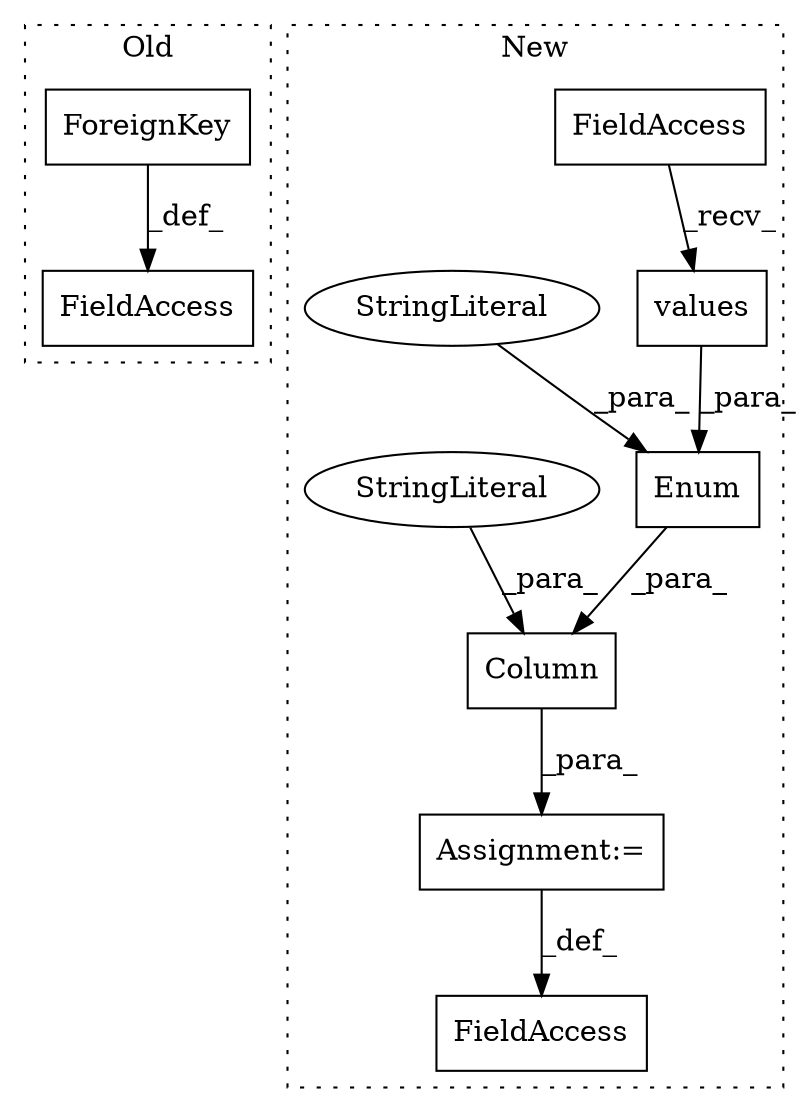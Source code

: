 digraph G {
subgraph cluster0 {
1 [label="ForeignKey" a="32" s="8761,8805" l="11,1" shape="box"];
6 [label="FieldAccess" a="22" s="8729" l="16" shape="box"];
label = "Old";
style="dotted";
}
subgraph cluster1 {
2 [label="values" a="32" s="12192" l="8" shape="box"];
3 [label="Enum" a="32" s="12146,12228" l="5,1" shape="box"];
4 [label="Column" a="32" s="12139,12844" l="7,1" shape="box"];
5 [label="FieldAccess" a="22" s="12125" l="13" shape="box"];
7 [label="FieldAccess" a="22" s="12151" l="4" shape="box"];
8 [label="Assignment:=" a="7" s="12138" l="1" shape="box"];
9 [label="StringLiteral" a="45" s="12201" l="27" shape="ellipse"];
10 [label="StringLiteral" a="45" s="12230" l="614" shape="ellipse"];
label = "New";
style="dotted";
}
1 -> 6 [label="_def_"];
2 -> 3 [label="_para_"];
3 -> 4 [label="_para_"];
4 -> 8 [label="_para_"];
7 -> 2 [label="_recv_"];
8 -> 5 [label="_def_"];
9 -> 3 [label="_para_"];
10 -> 4 [label="_para_"];
}